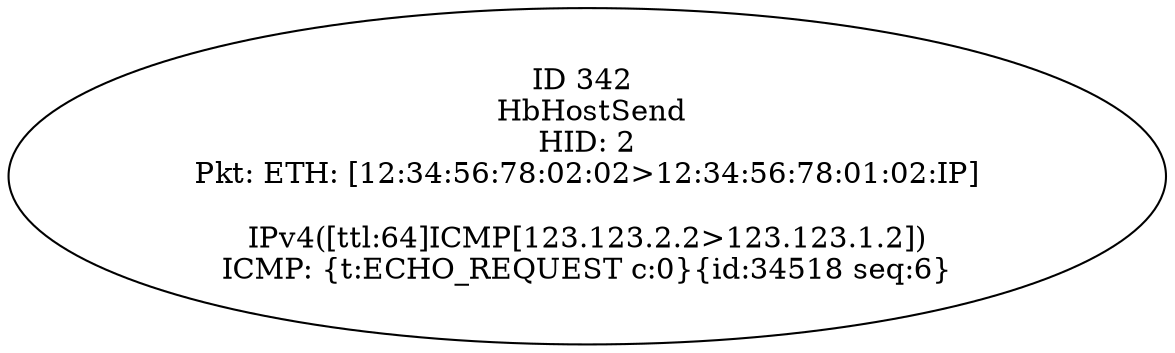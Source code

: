 strict digraph G {
342 [shape=oval, event=<hb_events.HbHostSend object at 0x108a510d0>, label="ID 342 
 HbHostSend
HID: 2
Pkt: ETH: [12:34:56:78:02:02>12:34:56:78:01:02:IP]

IPv4([ttl:64]ICMP[123.123.2.2>123.123.1.2])
ICMP: {t:ECHO_REQUEST c:0}{id:34518 seq:6}"];
}
